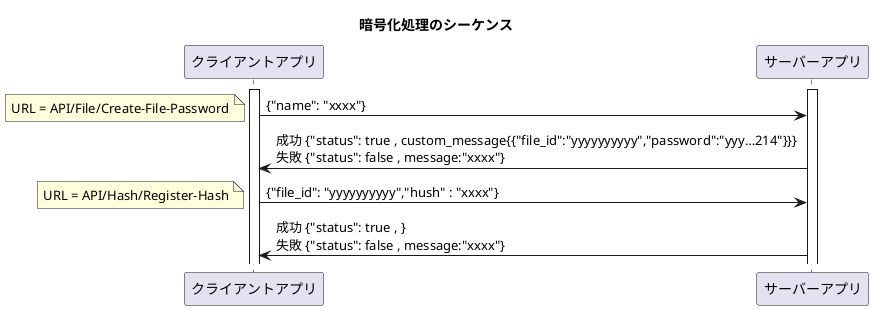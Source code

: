 @startuml

activate クライアントアプリ
activate サーバーアプリ

title 暗号化処理のシーケンス

クライアントアプリ -> サーバーアプリ : {"name": "xxxx"}
note left : URL = API/File/Create-File-Password
サーバーアプリ -> クライアントアプリ : 成功 {"status": true , custom_message{{"file_id":"yyyyyyyyyy","password":"yyy…214"}}} \n失敗 {"status": false , message:"xxxx"}

クライアントアプリ -> サーバーアプリ : {"file_id": "yyyyyyyyyy","hush" : "xxxx"}
note left : URL = API/Hash/Register-Hash
サーバーアプリ -> クライアントアプリ : 成功 {"status": true , } \n失敗 {"status": false , message:"xxxx"}

@enduml
